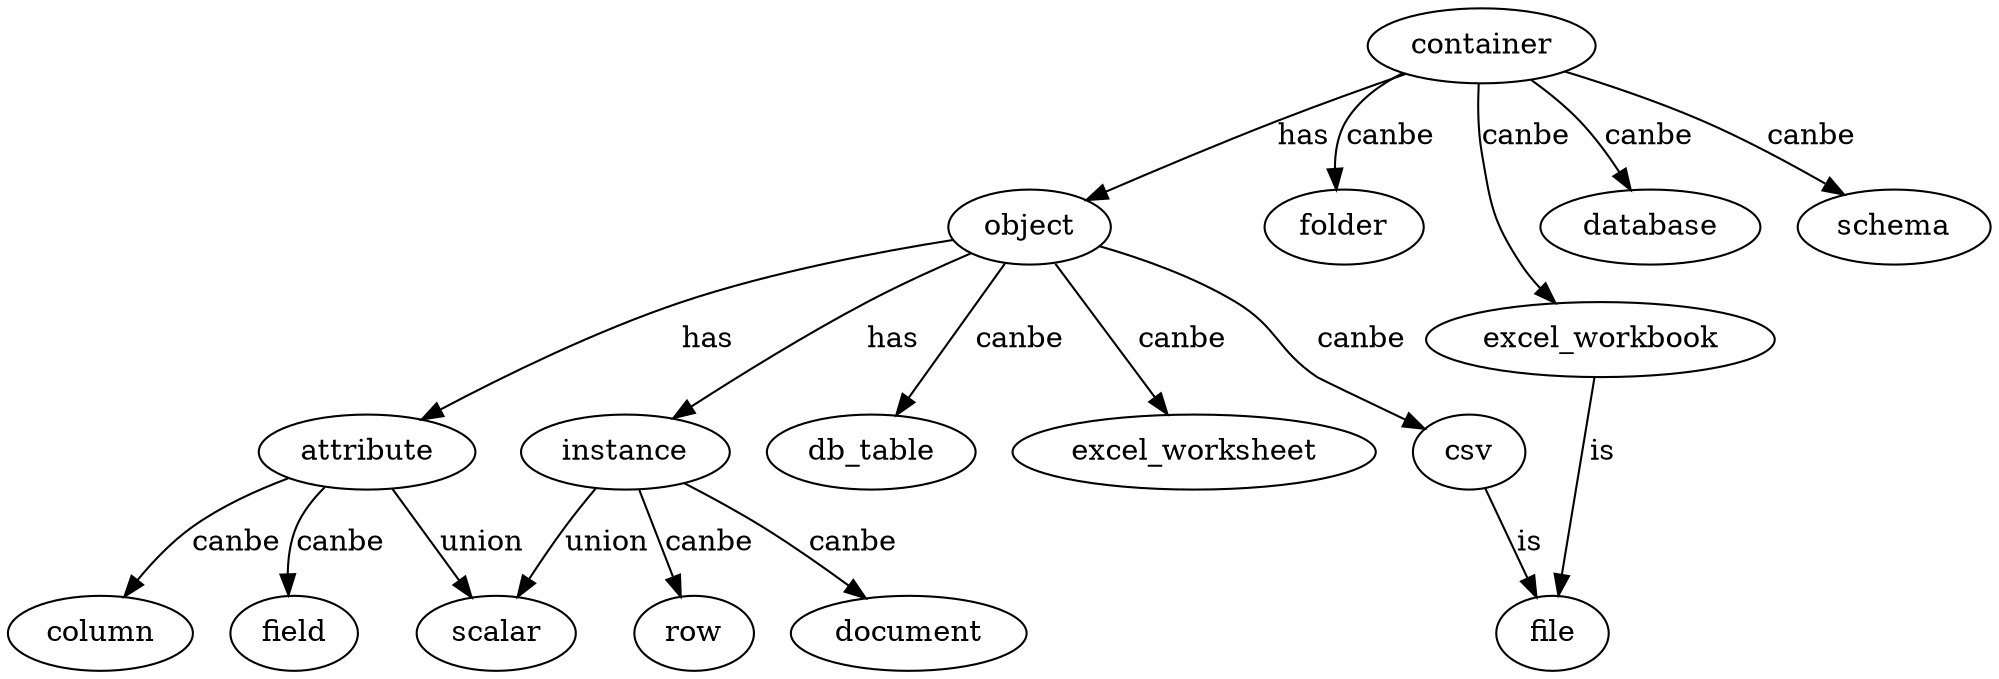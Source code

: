 digraph {

    container -> object[label=has]
    container -> folder[label=canbe]
    container -> excel_workbook[label=canbe]
    container -> database[label=canbe]
    container -> schema[label=canbe]
    
    object -> attribute[label=has]

    
    object -> instance[label=has]
    object -> db_table[label=canbe]
    object -> excel_worksheet[label=canbe]
    object -> csv[label=canbe]

    instance -> row[label=canbe]
    instance -> document[label=canbe]

    attribute -> column[label=canbe]
    attribute -> field[label=canbe]

    instance -> scalar[label=union]
    attribute -> scalar[label=union]

    excel_workbook -> file[label=is]
    csv -> file[label=is]
}